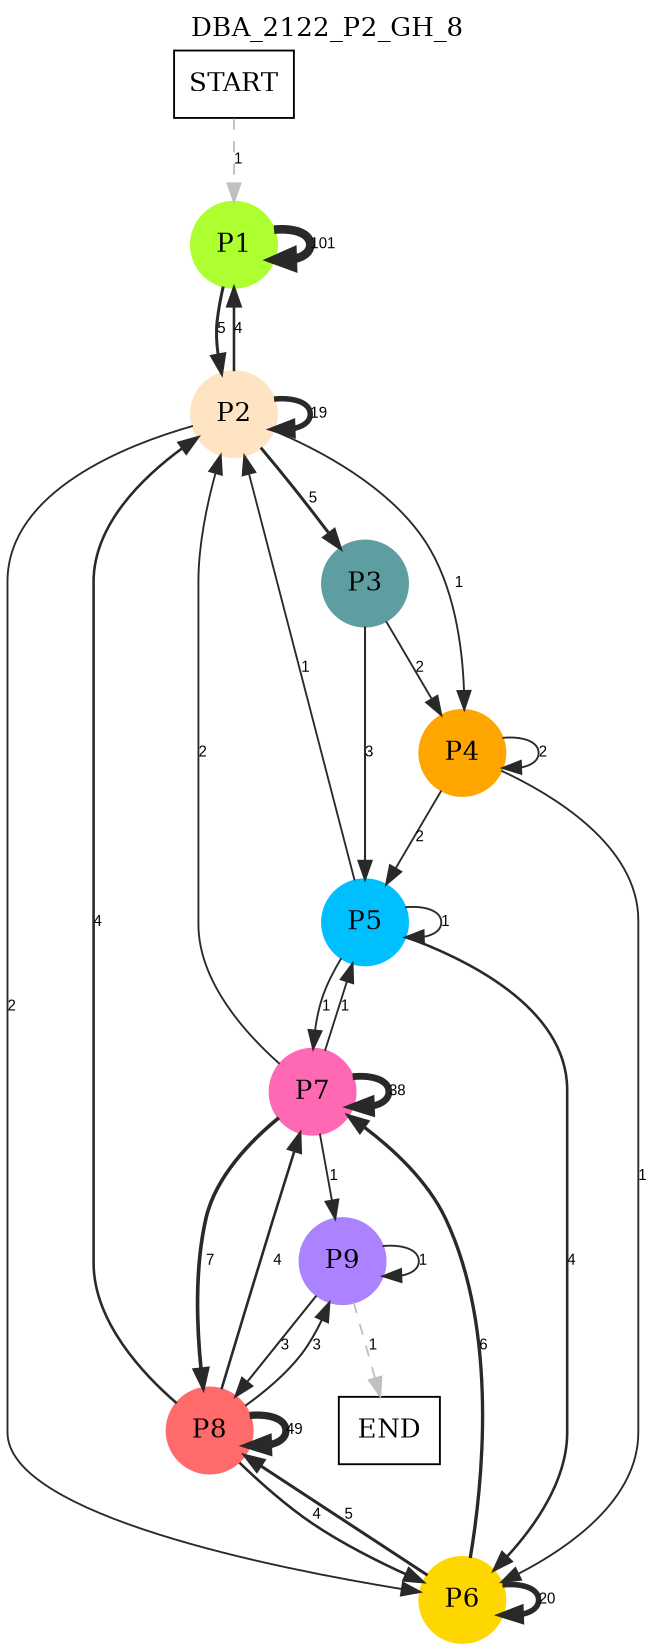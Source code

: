 digraph DBA_2122_P2_GH_8 {
	labelloc="t";
	label=DBA_2122_P2_GH_8;
	dpi = 150
	size="16,11!";
	margin = 0;
"START" [shape=box, fillcolor=white, style=filled, color=black]
"P1" [shape=circle, color=greenyellow, style=filled]
"P2" [shape=circle, color=bisque, style=filled]
"P3" [shape=circle, color=cadetblue, style=filled]
"P5" [shape=circle, color=deepskyblue, style=filled]
"P6" [shape=circle, color=gold, style=filled]
"P7" [shape=circle, color=hotpink, style=filled]
"P8" [shape=circle, color=indianred1, style=filled]
"P4" [shape=circle, color=orange, style=filled]
"P9" [shape=circle, color=mediumpurple1, style=filled]
"END" [shape=box, fillcolor=white, style=filled, color=black]
"START" -> "P1" [ style = dashed color=grey label ="1" labelfloat=false fontname="Arial" fontsize=8]

"P1" -> "P1" [ color=grey16 penwidth = "4.61512051684126"label ="101" labelfloat=false fontname="Arial" fontsize=8]

"P1" -> "P2" [ color=grey16 penwidth = "1.6094379124341"label ="5" labelfloat=false fontname="Arial" fontsize=8]

"P2" -> "P1" [ color=grey16 penwidth = "1.38629436111989"label ="4" labelfloat=false fontname="Arial" fontsize=8]

"P2" -> "P2" [ color=grey16 penwidth = "2.94443897916644"label ="19" labelfloat=false fontname="Arial" fontsize=8]

"P2" -> "P3" [ color=grey16 penwidth = "1.6094379124341"label ="5" labelfloat=false fontname="Arial" fontsize=8]

"P2" -> "P6" [ color=grey16 penwidth = "1"label ="2" labelfloat=false fontname="Arial" fontsize=8]

"P2" -> "P4" [ color=grey16 penwidth = "1"label ="1" labelfloat=false fontname="Arial" fontsize=8]

"P3" -> "P5" [ color=grey16 penwidth = "1.09861228866811"label ="3" labelfloat=false fontname="Arial" fontsize=8]

"P3" -> "P4" [ color=grey16 penwidth = "1"label ="2" labelfloat=false fontname="Arial" fontsize=8]

"P5" -> "P2" [ color=grey16 penwidth = "1"label ="1" labelfloat=false fontname="Arial" fontsize=8]

"P5" -> "P5" [ color=grey16 penwidth = "1"label ="1" labelfloat=false fontname="Arial" fontsize=8]

"P5" -> "P6" [ color=grey16 penwidth = "1.38629436111989"label ="4" labelfloat=false fontname="Arial" fontsize=8]

"P5" -> "P7" [ color=grey16 penwidth = "1"label ="1" labelfloat=false fontname="Arial" fontsize=8]

"P6" -> "P6" [ color=grey16 penwidth = "2.99573227355399"label ="20" labelfloat=false fontname="Arial" fontsize=8]

"P6" -> "P7" [ color=grey16 penwidth = "1.79175946922805"label ="6" labelfloat=false fontname="Arial" fontsize=8]

"P6" -> "P8" [ color=grey16 penwidth = "1.6094379124341"label ="5" labelfloat=false fontname="Arial" fontsize=8]

"P7" -> "P2" [ color=grey16 penwidth = "1"label ="2" labelfloat=false fontname="Arial" fontsize=8]

"P7" -> "P5" [ color=grey16 penwidth = "1"label ="1" labelfloat=false fontname="Arial" fontsize=8]

"P7" -> "P7" [ color=grey16 penwidth = "3.63758615972639"label ="38" labelfloat=false fontname="Arial" fontsize=8]

"P7" -> "P8" [ color=grey16 penwidth = "1.94591014905531"label ="7" labelfloat=false fontname="Arial" fontsize=8]

"P7" -> "P9" [ color=grey16 penwidth = "1"label ="1" labelfloat=false fontname="Arial" fontsize=8]

"P8" -> "P2" [ color=grey16 penwidth = "1.38629436111989"label ="4" labelfloat=false fontname="Arial" fontsize=8]

"P8" -> "P6" [ color=grey16 penwidth = "1.38629436111989"label ="4" labelfloat=false fontname="Arial" fontsize=8]

"P8" -> "P7" [ color=grey16 penwidth = "1.38629436111989"label ="4" labelfloat=false fontname="Arial" fontsize=8]

"P8" -> "P8" [ color=grey16 penwidth = "3.89182029811063"label ="49" labelfloat=false fontname="Arial" fontsize=8]

"P8" -> "P9" [ color=grey16 penwidth = "1.09861228866811"label ="3" labelfloat=false fontname="Arial" fontsize=8]

"P4" -> "P5" [ color=grey16 penwidth = "1"label ="2" labelfloat=false fontname="Arial" fontsize=8]

"P4" -> "P6" [ color=grey16 penwidth = "1"label ="1" labelfloat=false fontname="Arial" fontsize=8]

"P4" -> "P4" [ color=grey16 penwidth = "1"label ="2" labelfloat=false fontname="Arial" fontsize=8]

"P9" -> "P8" [ color=grey16 penwidth = "1.09861228866811"label ="3" labelfloat=false fontname="Arial" fontsize=8]

"P9" -> "P9" [ color=grey16 penwidth = "1"label ="1" labelfloat=false fontname="Arial" fontsize=8]

"P9" -> "END" [ style = dashed color=grey label ="1" labelfloat=false fontname="Arial" fontsize=8]

}

